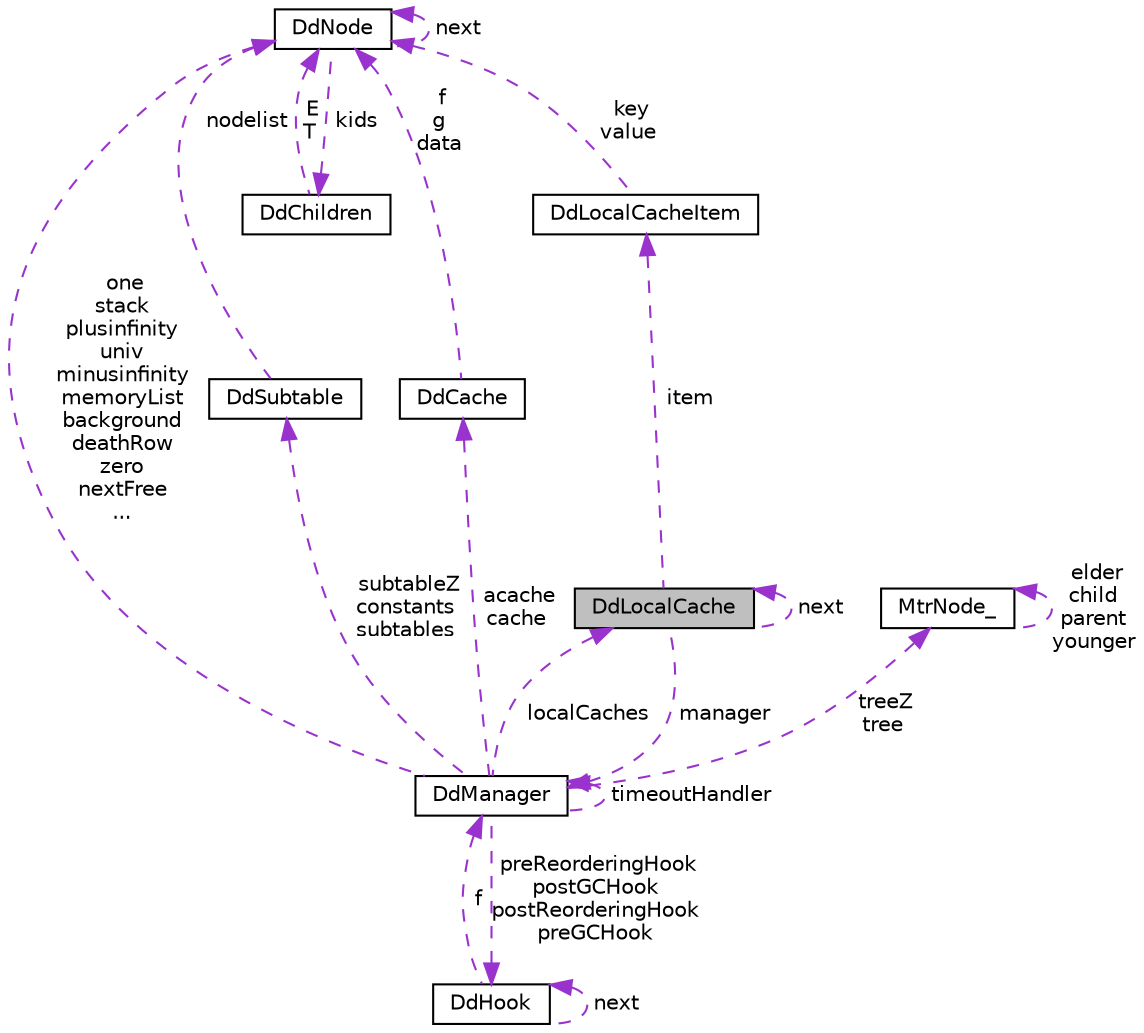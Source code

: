 digraph "DdLocalCache"
{
  edge [fontname="Helvetica",fontsize="10",labelfontname="Helvetica",labelfontsize="10"];
  node [fontname="Helvetica",fontsize="10",shape=record];
  Node1 [label="DdLocalCache",height=0.2,width=0.4,color="black", fillcolor="grey75", style="filled", fontcolor="black"];
  Node1 -> Node1 [dir="back",color="darkorchid3",fontsize="10",style="dashed",label=" next" ,fontname="Helvetica"];
  Node2 -> Node1 [dir="back",color="darkorchid3",fontsize="10",style="dashed",label=" manager" ,fontname="Helvetica"];
  Node2 [label="DdManager",height=0.2,width=0.4,color="black", fillcolor="white", style="filled",URL="$structDdManager.html",tooltip="Specialized DD symbol table. "];
  Node2 -> Node2 [dir="back",color="darkorchid3",fontsize="10",style="dashed",label=" timeoutHandler" ,fontname="Helvetica"];
  Node1 -> Node2 [dir="back",color="darkorchid3",fontsize="10",style="dashed",label=" localCaches" ,fontname="Helvetica"];
  Node3 -> Node2 [dir="back",color="darkorchid3",fontsize="10",style="dashed",label=" subtableZ\nconstants\nsubtables" ,fontname="Helvetica"];
  Node3 [label="DdSubtable",height=0.2,width=0.4,color="black", fillcolor="white", style="filled",URL="$structDdSubtable.html",tooltip="Subtable for one index. "];
  Node4 -> Node3 [dir="back",color="darkorchid3",fontsize="10",style="dashed",label=" nodelist" ,fontname="Helvetica"];
  Node4 [label="DdNode",height=0.2,width=0.4,color="black", fillcolor="white", style="filled",URL="$structDdNode.html",tooltip="Decision diagram node. "];
  Node5 -> Node4 [dir="back",color="darkorchid3",fontsize="10",style="dashed",label=" kids" ,fontname="Helvetica"];
  Node5 [label="DdChildren",height=0.2,width=0.4,color="black", fillcolor="white", style="filled",URL="$structDdChildren.html",tooltip="The two children of a non-terminal node. "];
  Node4 -> Node5 [dir="back",color="darkorchid3",fontsize="10",style="dashed",label=" E\nT" ,fontname="Helvetica"];
  Node4 -> Node4 [dir="back",color="darkorchid3",fontsize="10",style="dashed",label=" next" ,fontname="Helvetica"];
  Node6 -> Node2 [dir="back",color="darkorchid3",fontsize="10",style="dashed",label=" treeZ\ntree" ,fontname="Helvetica"];
  Node6 [label="MtrNode_",height=0.2,width=0.4,color="black", fillcolor="white", style="filled",URL="$structMtrNode__.html",tooltip="multi-way tree node. "];
  Node6 -> Node6 [dir="back",color="darkorchid3",fontsize="10",style="dashed",label=" elder\nchild\nparent\nyounger" ,fontname="Helvetica"];
  Node7 -> Node2 [dir="back",color="darkorchid3",fontsize="10",style="dashed",label=" acache\ncache" ,fontname="Helvetica"];
  Node7 [label="DdCache",height=0.2,width=0.4,color="black", fillcolor="white", style="filled",URL="$structDdCache.html",tooltip="Computed table. "];
  Node4 -> Node7 [dir="back",color="darkorchid3",fontsize="10",style="dashed",label=" f\ng\ndata" ,fontname="Helvetica"];
  Node4 -> Node2 [dir="back",color="darkorchid3",fontsize="10",style="dashed",label=" one\nstack\nplusinfinity\nuniv\nminusinfinity\nmemoryList\nbackground\ndeathRow\nzero\nnextFree\n..." ,fontname="Helvetica"];
  Node8 -> Node2 [dir="back",color="darkorchid3",fontsize="10",style="dashed",label=" preReorderingHook\npostGCHook\npostReorderingHook\npreGCHook" ,fontname="Helvetica"];
  Node8 [label="DdHook",height=0.2,width=0.4,color="black", fillcolor="white", style="filled",URL="$structDdHook.html",tooltip="CUDD hook. "];
  Node2 -> Node8 [dir="back",color="darkorchid3",fontsize="10",style="dashed",label=" f" ,fontname="Helvetica"];
  Node8 -> Node8 [dir="back",color="darkorchid3",fontsize="10",style="dashed",label=" next" ,fontname="Helvetica"];
  Node9 -> Node1 [dir="back",color="darkorchid3",fontsize="10",style="dashed",label=" item" ,fontname="Helvetica"];
  Node9 [label="DdLocalCacheItem",height=0.2,width=0.4,color="black", fillcolor="white", style="filled",URL="$structDdLocalCacheItem.html",tooltip="Generic local cache item. "];
  Node4 -> Node9 [dir="back",color="darkorchid3",fontsize="10",style="dashed",label=" key\nvalue" ,fontname="Helvetica"];
}

